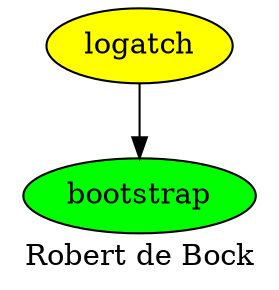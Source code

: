 digraph PhiloDilemma {
  label = "Robert de Bock" ;
  overlap=false
  {
    bootstrap [fillcolor=green style=filled]
    logatch [fillcolor=yellow style=filled]
  }
  logatch -> bootstrap
}
